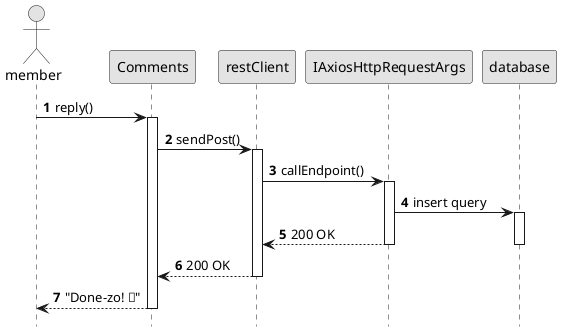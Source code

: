 @startuml
skinparam monochrome true
autonumber
hide footbox
actor member

member -> Comments : reply()
activate Comments

Comments -> restClient : sendPost()
activate restClient

restClient -> IAxiosHttpRequestArgs : callEndpoint()
activate IAxiosHttpRequestArgs

IAxiosHttpRequestArgs -> database : insert query
activate database

IAxiosHttpRequestArgs --> restClient: 200 OK
deactivate database
deactivate IAxiosHttpRequestArgs

restClient --> Comments : 200 OK
deactivate restClient

Comments --> member : "Done-zo! 🤠"
deactivate Comments

@enduml